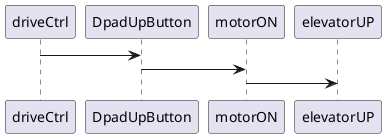 @startuml
participant driveCtrl
participant DpadUpButton
participant motorON
participant elevatorUP



driveCtrl -> DpadUpButton:
DpadUpButton -> motorON:
motorON -> elevatorUP:


@enduml
